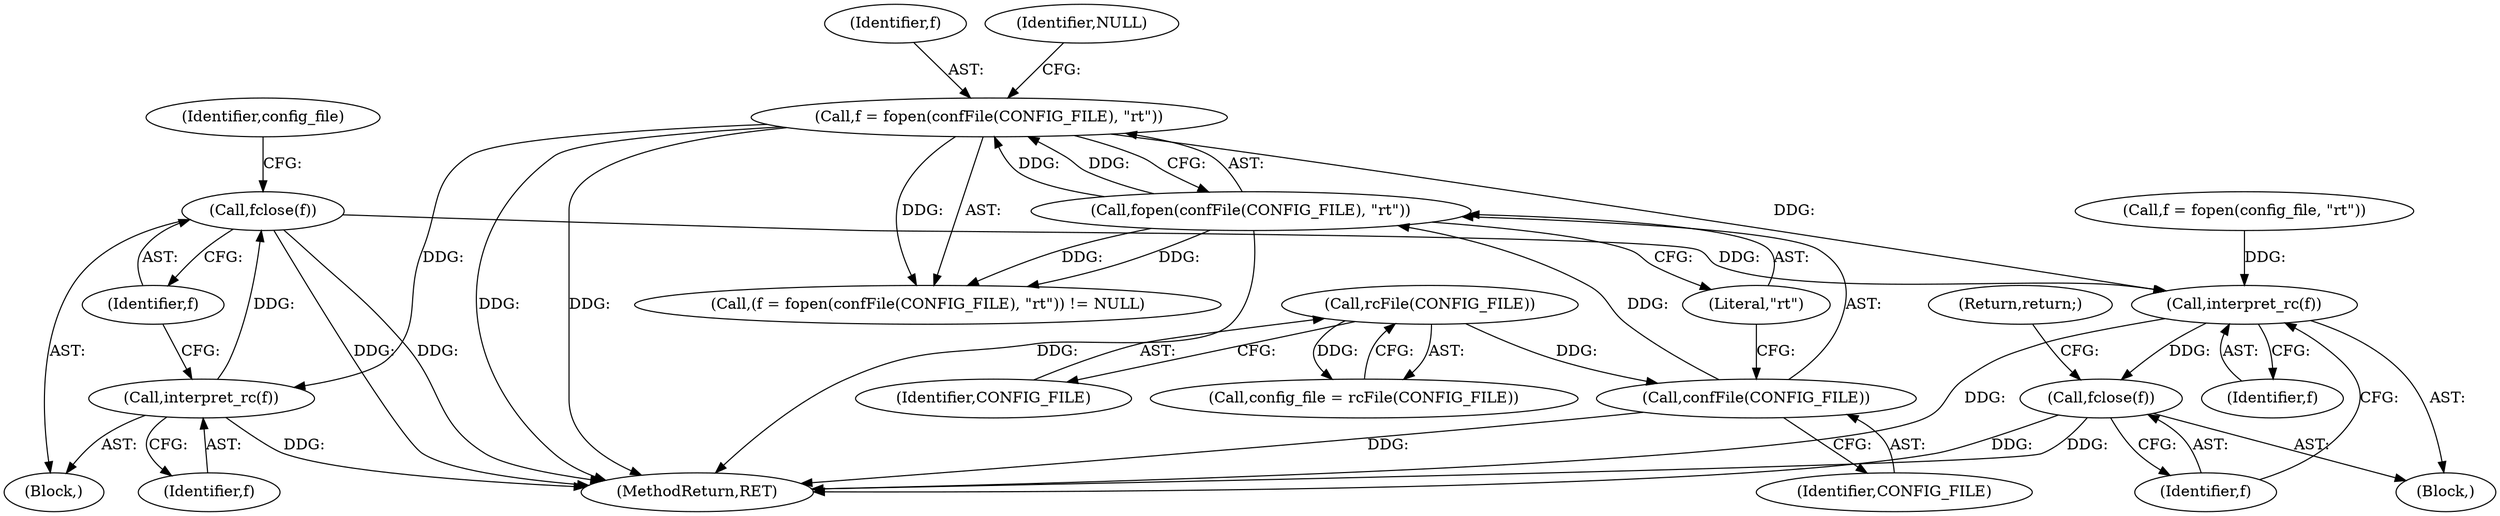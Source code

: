 digraph "0_w3m_18dcbadf2771cdb0c18509b14e4e73505b242753_0@API" {
"1000243" [label="(Call,fclose(f))"];
"1000241" [label="(Call,interpret_rc(f))"];
"1000233" [label="(Call,f = fopen(confFile(CONFIG_FILE), \"rt\"))"];
"1000235" [label="(Call,fopen(confFile(CONFIG_FILE), \"rt\"))"];
"1000236" [label="(Call,confFile(CONFIG_FILE))"];
"1000213" [label="(Call,rcFile(CONFIG_FILE))"];
"1000256" [label="(Call,interpret_rc(f))"];
"1000258" [label="(Call,fclose(f))"];
"1000247" [label="(Identifier,config_file)"];
"1000236" [label="(Call,confFile(CONFIG_FILE))"];
"1000213" [label="(Call,rcFile(CONFIG_FILE))"];
"1000249" [label="(Call,f = fopen(config_file, \"rt\"))"];
"1000234" [label="(Identifier,f)"];
"1000256" [label="(Call,interpret_rc(f))"];
"1000211" [label="(Call,config_file = rcFile(CONFIG_FILE))"];
"1000322" [label="(MethodReturn,RET)"];
"1000233" [label="(Call,f = fopen(confFile(CONFIG_FILE), \"rt\"))"];
"1000238" [label="(Literal,\"rt\")"];
"1000235" [label="(Call,fopen(confFile(CONFIG_FILE), \"rt\"))"];
"1000240" [label="(Block,)"];
"1000260" [label="(Return,return;)"];
"1000214" [label="(Identifier,CONFIG_FILE)"];
"1000242" [label="(Identifier,f)"];
"1000243" [label="(Call,fclose(f))"];
"1000244" [label="(Identifier,f)"];
"1000232" [label="(Call,(f = fopen(confFile(CONFIG_FILE), \"rt\")) != NULL)"];
"1000241" [label="(Call,interpret_rc(f))"];
"1000257" [label="(Identifier,f)"];
"1000255" [label="(Block,)"];
"1000237" [label="(Identifier,CONFIG_FILE)"];
"1000259" [label="(Identifier,f)"];
"1000258" [label="(Call,fclose(f))"];
"1000239" [label="(Identifier,NULL)"];
"1000243" -> "1000240"  [label="AST: "];
"1000243" -> "1000244"  [label="CFG: "];
"1000244" -> "1000243"  [label="AST: "];
"1000247" -> "1000243"  [label="CFG: "];
"1000243" -> "1000322"  [label="DDG: "];
"1000243" -> "1000322"  [label="DDG: "];
"1000241" -> "1000243"  [label="DDG: "];
"1000243" -> "1000256"  [label="DDG: "];
"1000241" -> "1000240"  [label="AST: "];
"1000241" -> "1000242"  [label="CFG: "];
"1000242" -> "1000241"  [label="AST: "];
"1000244" -> "1000241"  [label="CFG: "];
"1000241" -> "1000322"  [label="DDG: "];
"1000233" -> "1000241"  [label="DDG: "];
"1000233" -> "1000232"  [label="AST: "];
"1000233" -> "1000235"  [label="CFG: "];
"1000234" -> "1000233"  [label="AST: "];
"1000235" -> "1000233"  [label="AST: "];
"1000239" -> "1000233"  [label="CFG: "];
"1000233" -> "1000322"  [label="DDG: "];
"1000233" -> "1000322"  [label="DDG: "];
"1000233" -> "1000232"  [label="DDG: "];
"1000235" -> "1000233"  [label="DDG: "];
"1000235" -> "1000233"  [label="DDG: "];
"1000233" -> "1000256"  [label="DDG: "];
"1000235" -> "1000238"  [label="CFG: "];
"1000236" -> "1000235"  [label="AST: "];
"1000238" -> "1000235"  [label="AST: "];
"1000235" -> "1000322"  [label="DDG: "];
"1000235" -> "1000232"  [label="DDG: "];
"1000235" -> "1000232"  [label="DDG: "];
"1000236" -> "1000235"  [label="DDG: "];
"1000236" -> "1000237"  [label="CFG: "];
"1000237" -> "1000236"  [label="AST: "];
"1000238" -> "1000236"  [label="CFG: "];
"1000236" -> "1000322"  [label="DDG: "];
"1000213" -> "1000236"  [label="DDG: "];
"1000213" -> "1000211"  [label="AST: "];
"1000213" -> "1000214"  [label="CFG: "];
"1000214" -> "1000213"  [label="AST: "];
"1000211" -> "1000213"  [label="CFG: "];
"1000213" -> "1000211"  [label="DDG: "];
"1000256" -> "1000255"  [label="AST: "];
"1000256" -> "1000257"  [label="CFG: "];
"1000257" -> "1000256"  [label="AST: "];
"1000259" -> "1000256"  [label="CFG: "];
"1000256" -> "1000322"  [label="DDG: "];
"1000249" -> "1000256"  [label="DDG: "];
"1000256" -> "1000258"  [label="DDG: "];
"1000258" -> "1000255"  [label="AST: "];
"1000258" -> "1000259"  [label="CFG: "];
"1000259" -> "1000258"  [label="AST: "];
"1000260" -> "1000258"  [label="CFG: "];
"1000258" -> "1000322"  [label="DDG: "];
"1000258" -> "1000322"  [label="DDG: "];
}
